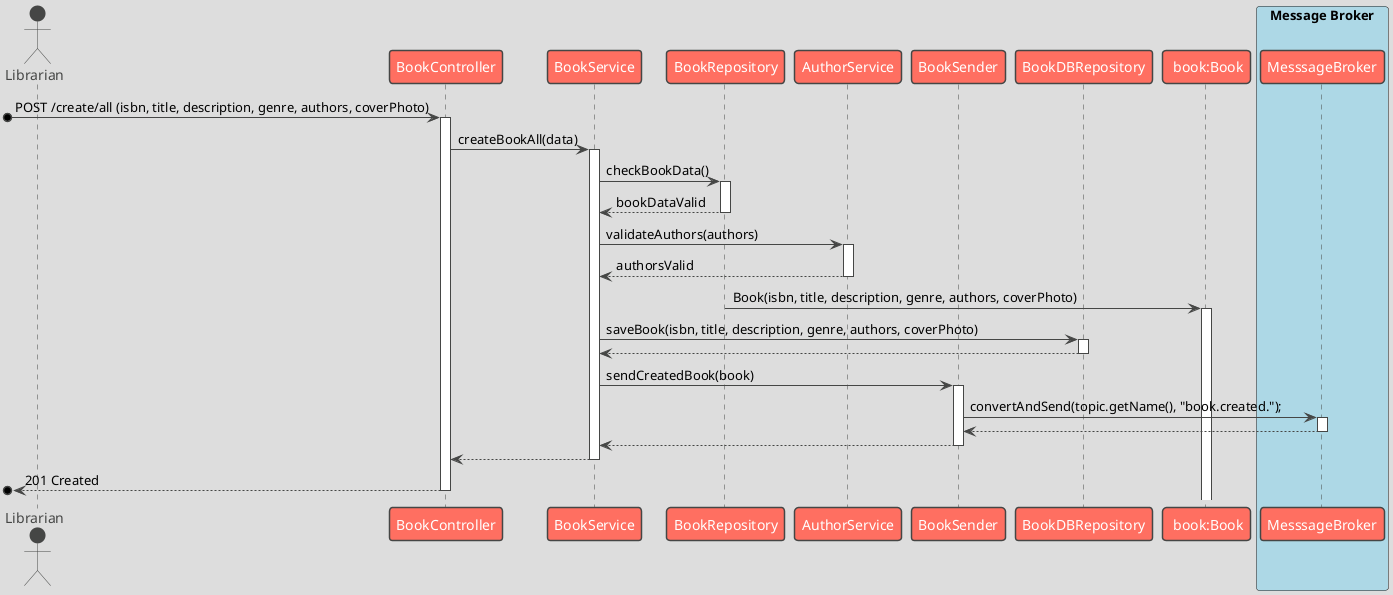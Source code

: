 @startuml
'autonumber
autoactivate on

!theme toy

actor Librarian as L
participant BookController as "BookController"
participant BookService as "BookService"
participant BookRepository as "BookRepository"
participant AuthorService as "AuthorService"
participant BookSender as "BookSender"
participant BookDBRepository as "BookDBRepository"
participant Book as " book:Book"


box "Message Broker" #lightblue
    participant MesssageBroker as "MesssageBroker"
end box

[o-> BookController: POST /create/all (isbn, title, description, genre, authors, coverPhoto)
BookController -> BookService: createBookAll(data)

BookService -> BookRepository: checkBookData()
return bookDataValid

BookService -> AuthorService: validateAuthors(authors)
return authorsValid

BookRepository -> Book: Book(isbn, title, description, genre, authors, coverPhoto)

BookService -> BookDBRepository: saveBook(isbn, title, description, genre, authors, coverPhoto)
return

BookService -> BookSender:sendCreatedBook(book)
BookSender -> MesssageBroker: convertAndSend(topic.getName(), "book.created.");

return
return
BookService --> BookController:
[o<--BookController: 201 Created


@enduml
